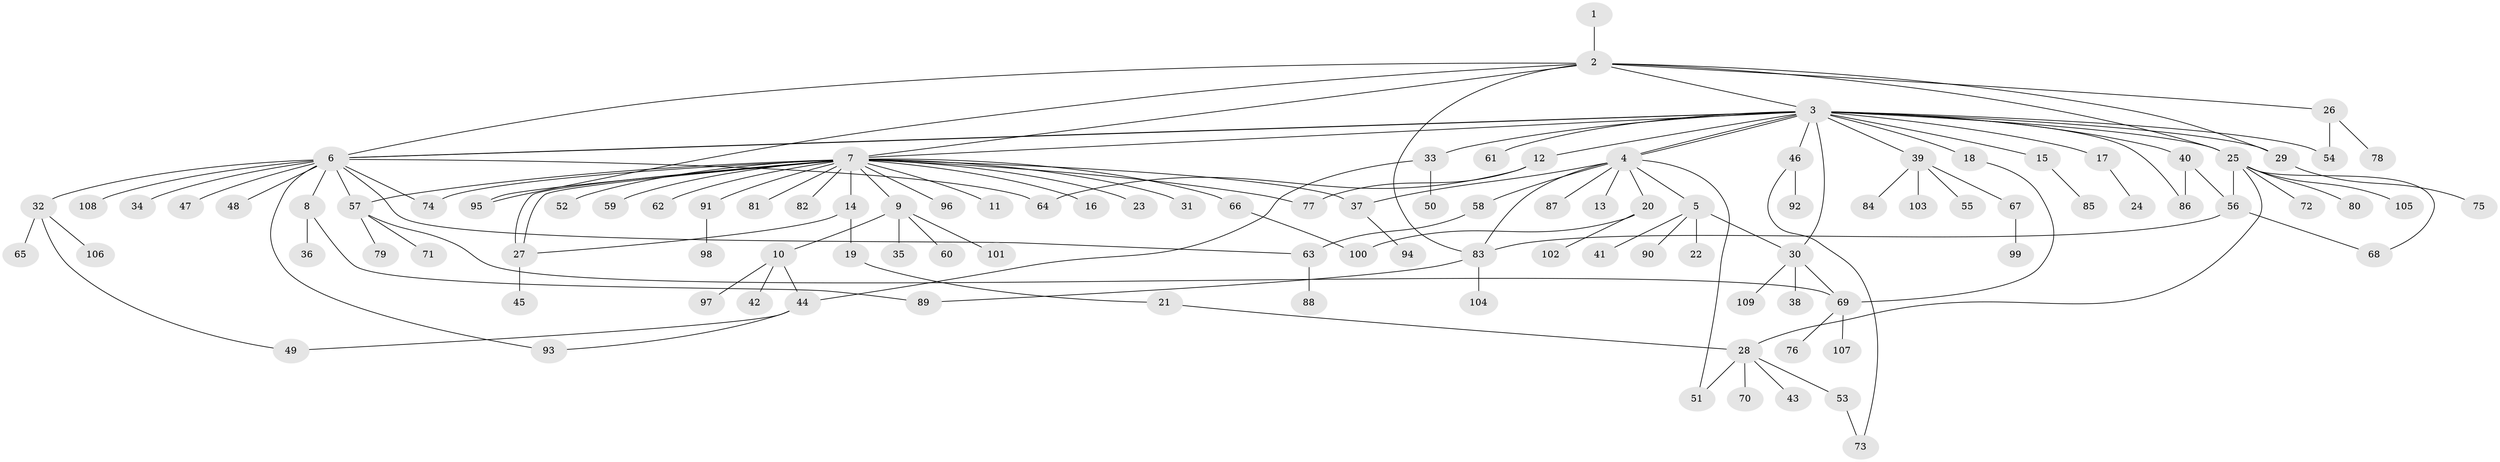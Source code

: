 // coarse degree distribution, {7: 0.024096385542168676, 38: 0.012048192771084338, 9: 0.012048192771084338, 4: 0.08433734939759036, 13: 0.012048192771084338, 2: 0.18072289156626506, 3: 0.13253012048192772, 1: 0.5060240963855421, 5: 0.03614457831325301}
// Generated by graph-tools (version 1.1) at 2025/41/03/06/25 10:41:50]
// undirected, 109 vertices, 140 edges
graph export_dot {
graph [start="1"]
  node [color=gray90,style=filled];
  1;
  2;
  3;
  4;
  5;
  6;
  7;
  8;
  9;
  10;
  11;
  12;
  13;
  14;
  15;
  16;
  17;
  18;
  19;
  20;
  21;
  22;
  23;
  24;
  25;
  26;
  27;
  28;
  29;
  30;
  31;
  32;
  33;
  34;
  35;
  36;
  37;
  38;
  39;
  40;
  41;
  42;
  43;
  44;
  45;
  46;
  47;
  48;
  49;
  50;
  51;
  52;
  53;
  54;
  55;
  56;
  57;
  58;
  59;
  60;
  61;
  62;
  63;
  64;
  65;
  66;
  67;
  68;
  69;
  70;
  71;
  72;
  73;
  74;
  75;
  76;
  77;
  78;
  79;
  80;
  81;
  82;
  83;
  84;
  85;
  86;
  87;
  88;
  89;
  90;
  91;
  92;
  93;
  94;
  95;
  96;
  97;
  98;
  99;
  100;
  101;
  102;
  103;
  104;
  105;
  106;
  107;
  108;
  109;
  1 -- 2;
  2 -- 3;
  2 -- 6;
  2 -- 7;
  2 -- 25;
  2 -- 26;
  2 -- 29;
  2 -- 83;
  2 -- 95;
  3 -- 4;
  3 -- 4;
  3 -- 6;
  3 -- 6;
  3 -- 7;
  3 -- 12;
  3 -- 15;
  3 -- 17;
  3 -- 18;
  3 -- 25;
  3 -- 29;
  3 -- 30;
  3 -- 33;
  3 -- 39;
  3 -- 40;
  3 -- 46;
  3 -- 54;
  3 -- 61;
  3 -- 86;
  4 -- 5;
  4 -- 13;
  4 -- 20;
  4 -- 37;
  4 -- 51;
  4 -- 58;
  4 -- 83;
  4 -- 87;
  5 -- 22;
  5 -- 30;
  5 -- 41;
  5 -- 90;
  6 -- 8;
  6 -- 32;
  6 -- 34;
  6 -- 47;
  6 -- 48;
  6 -- 57;
  6 -- 63;
  6 -- 64;
  6 -- 74;
  6 -- 93;
  6 -- 108;
  7 -- 9;
  7 -- 11;
  7 -- 14;
  7 -- 16;
  7 -- 23;
  7 -- 27;
  7 -- 27;
  7 -- 31;
  7 -- 37;
  7 -- 52;
  7 -- 57;
  7 -- 59;
  7 -- 62;
  7 -- 66;
  7 -- 74;
  7 -- 77;
  7 -- 81;
  7 -- 82;
  7 -- 91;
  7 -- 95;
  7 -- 96;
  8 -- 36;
  8 -- 89;
  9 -- 10;
  9 -- 35;
  9 -- 60;
  9 -- 101;
  10 -- 42;
  10 -- 44;
  10 -- 97;
  12 -- 64;
  12 -- 77;
  14 -- 19;
  14 -- 27;
  15 -- 85;
  17 -- 24;
  18 -- 69;
  19 -- 21;
  20 -- 100;
  20 -- 102;
  21 -- 28;
  25 -- 28;
  25 -- 56;
  25 -- 68;
  25 -- 72;
  25 -- 80;
  25 -- 105;
  26 -- 54;
  26 -- 78;
  27 -- 45;
  28 -- 43;
  28 -- 51;
  28 -- 53;
  28 -- 70;
  29 -- 75;
  30 -- 38;
  30 -- 69;
  30 -- 109;
  32 -- 49;
  32 -- 65;
  32 -- 106;
  33 -- 44;
  33 -- 50;
  37 -- 94;
  39 -- 55;
  39 -- 67;
  39 -- 84;
  39 -- 103;
  40 -- 56;
  40 -- 86;
  44 -- 49;
  44 -- 93;
  46 -- 73;
  46 -- 92;
  53 -- 73;
  56 -- 68;
  56 -- 83;
  57 -- 69;
  57 -- 71;
  57 -- 79;
  58 -- 63;
  63 -- 88;
  66 -- 100;
  67 -- 99;
  69 -- 76;
  69 -- 107;
  83 -- 89;
  83 -- 104;
  91 -- 98;
}
